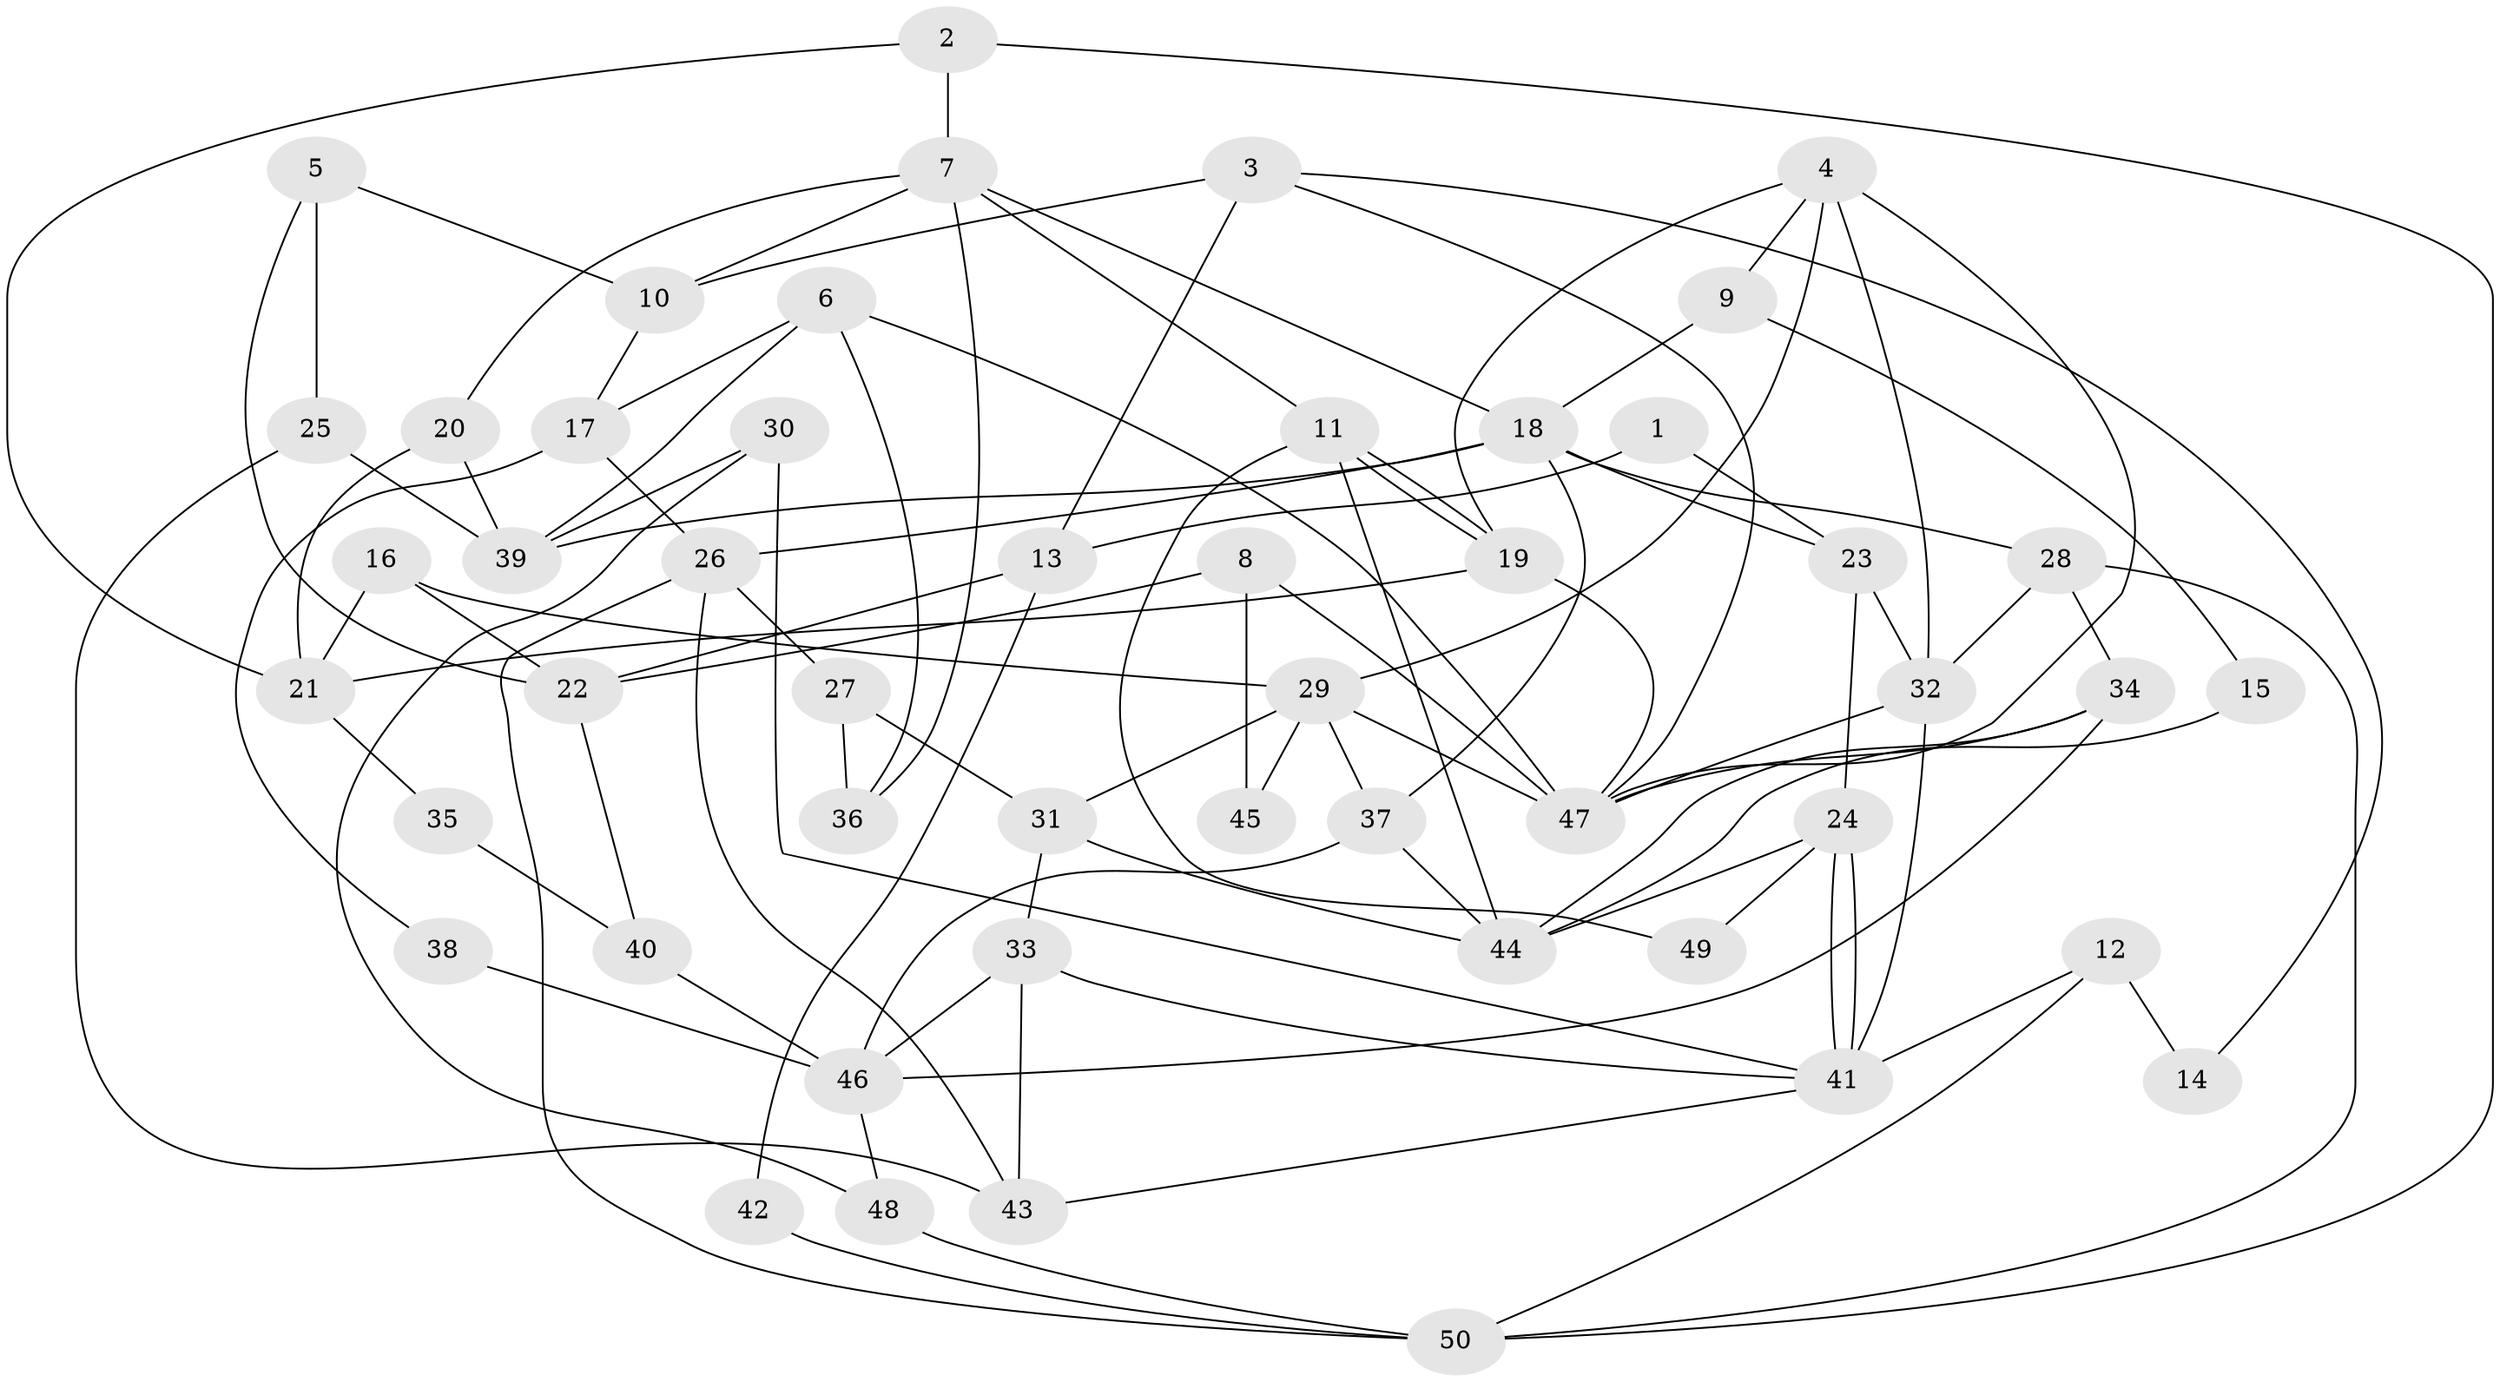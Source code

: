 // Generated by graph-tools (version 1.1) at 2025/11/02/27/25 16:11:18]
// undirected, 50 vertices, 100 edges
graph export_dot {
graph [start="1"]
  node [color=gray90,style=filled];
  1;
  2;
  3;
  4;
  5;
  6;
  7;
  8;
  9;
  10;
  11;
  12;
  13;
  14;
  15;
  16;
  17;
  18;
  19;
  20;
  21;
  22;
  23;
  24;
  25;
  26;
  27;
  28;
  29;
  30;
  31;
  32;
  33;
  34;
  35;
  36;
  37;
  38;
  39;
  40;
  41;
  42;
  43;
  44;
  45;
  46;
  47;
  48;
  49;
  50;
  1 -- 23;
  1 -- 13;
  2 -- 50;
  2 -- 7;
  2 -- 21;
  3 -- 47;
  3 -- 10;
  3 -- 13;
  3 -- 14;
  4 -- 47;
  4 -- 29;
  4 -- 9;
  4 -- 19;
  4 -- 32;
  5 -- 10;
  5 -- 25;
  5 -- 22;
  6 -- 47;
  6 -- 36;
  6 -- 17;
  6 -- 39;
  7 -- 11;
  7 -- 20;
  7 -- 10;
  7 -- 18;
  7 -- 36;
  8 -- 47;
  8 -- 22;
  8 -- 45;
  9 -- 18;
  9 -- 15;
  10 -- 17;
  11 -- 44;
  11 -- 19;
  11 -- 19;
  11 -- 49;
  12 -- 50;
  12 -- 41;
  12 -- 14;
  13 -- 22;
  13 -- 42;
  15 -- 44;
  16 -- 21;
  16 -- 29;
  16 -- 22;
  17 -- 26;
  17 -- 38;
  18 -- 28;
  18 -- 23;
  18 -- 26;
  18 -- 37;
  18 -- 39;
  19 -- 21;
  19 -- 47;
  20 -- 39;
  20 -- 21;
  21 -- 35;
  22 -- 40;
  23 -- 32;
  23 -- 24;
  24 -- 41;
  24 -- 41;
  24 -- 44;
  24 -- 49;
  25 -- 39;
  25 -- 43;
  26 -- 50;
  26 -- 27;
  26 -- 43;
  27 -- 31;
  27 -- 36;
  28 -- 34;
  28 -- 32;
  28 -- 50;
  29 -- 37;
  29 -- 31;
  29 -- 45;
  29 -- 47;
  30 -- 39;
  30 -- 41;
  30 -- 48;
  31 -- 44;
  31 -- 33;
  32 -- 47;
  32 -- 41;
  33 -- 43;
  33 -- 41;
  33 -- 46;
  34 -- 46;
  34 -- 47;
  34 -- 44;
  35 -- 40;
  37 -- 44;
  37 -- 46;
  38 -- 46;
  40 -- 46;
  41 -- 43;
  42 -- 50;
  46 -- 48;
  48 -- 50;
}
